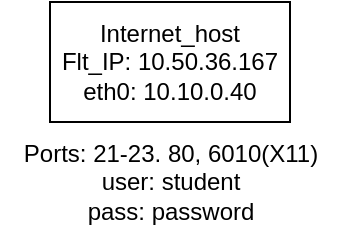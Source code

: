 <mxfile version="21.2.9" type="github">
  <diagram name="Page-1" id="ft4wF2bk2luMIvqd_Q8e">
    <mxGraphModel dx="1361" dy="800" grid="1" gridSize="10" guides="1" tooltips="1" connect="1" arrows="1" fold="1" page="1" pageScale="1" pageWidth="850" pageHeight="1100" math="0" shadow="0">
      <root>
        <mxCell id="0" />
        <mxCell id="1" parent="0" />
        <mxCell id="tK3rm-bHYn2Zw6kKJ-5M-1" value="Internet_host&lt;br&gt;Flt_IP: 10.50.36.167&lt;br&gt;eth0: 10.10.0.40" style="rounded=0;whiteSpace=wrap;html=1;" vertex="1" parent="1">
          <mxGeometry x="120" y="220" width="120" height="60" as="geometry" />
        </mxCell>
        <mxCell id="tK3rm-bHYn2Zw6kKJ-5M-2" value="Ports: 21-23. 80, 6010(X11)&lt;br&gt;user: student&lt;br&gt;pass: password" style="text;html=1;align=center;verticalAlign=middle;resizable=0;points=[];autosize=1;strokeColor=none;fillColor=none;" vertex="1" parent="1">
          <mxGeometry x="95" y="280" width="170" height="60" as="geometry" />
        </mxCell>
      </root>
    </mxGraphModel>
  </diagram>
</mxfile>
